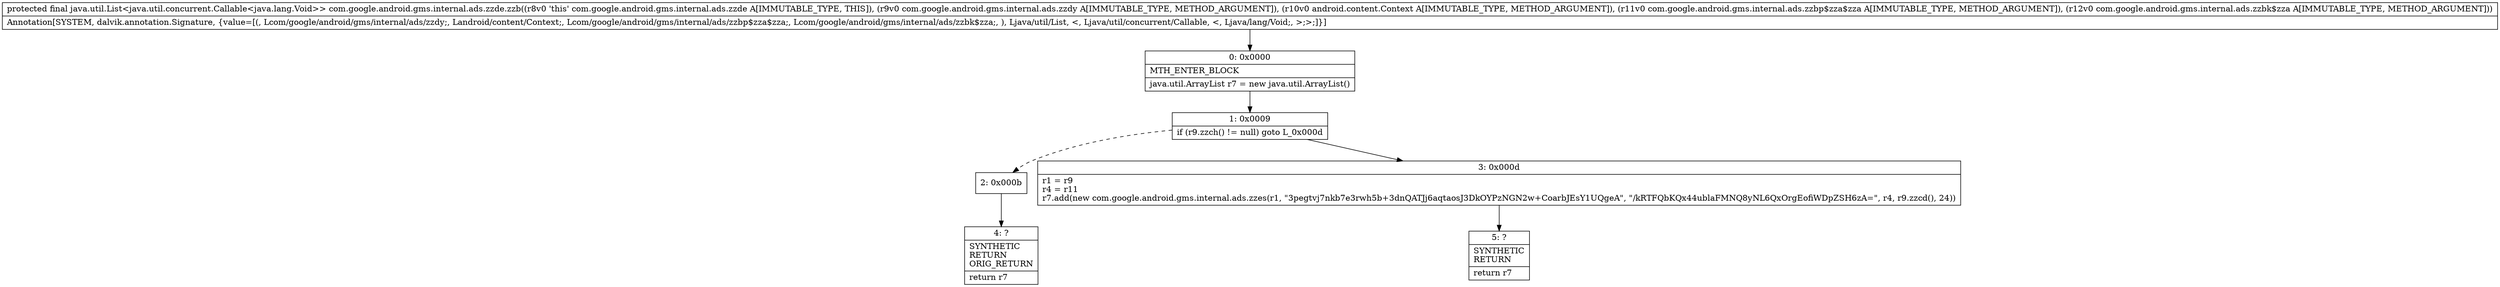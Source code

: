 digraph "CFG forcom.google.android.gms.internal.ads.zzde.zzb(Lcom\/google\/android\/gms\/internal\/ads\/zzdy;Landroid\/content\/Context;Lcom\/google\/android\/gms\/internal\/ads\/zzbp$zza$zza;Lcom\/google\/android\/gms\/internal\/ads\/zzbk$zza;)Ljava\/util\/List;" {
Node_0 [shape=record,label="{0\:\ 0x0000|MTH_ENTER_BLOCK\l|java.util.ArrayList r7 = new java.util.ArrayList()\l}"];
Node_1 [shape=record,label="{1\:\ 0x0009|if (r9.zzch() != null) goto L_0x000d\l}"];
Node_2 [shape=record,label="{2\:\ 0x000b}"];
Node_3 [shape=record,label="{3\:\ 0x000d|r1 = r9\lr4 = r11\lr7.add(new com.google.android.gms.internal.ads.zzes(r1, \"3pegtvj7nkb7e3rwh5b+3dnQATJj6aqtaosJ3DkOYPzNGN2w+CoarbJEsY1UQgeA\", \"\/kRTFQbKQx44ublaFMNQ8yNL6QxOrgEofiWDpZSH6zA=\", r4, r9.zzcd(), 24))\l}"];
Node_4 [shape=record,label="{4\:\ ?|SYNTHETIC\lRETURN\lORIG_RETURN\l|return r7\l}"];
Node_5 [shape=record,label="{5\:\ ?|SYNTHETIC\lRETURN\l|return r7\l}"];
MethodNode[shape=record,label="{protected final java.util.List\<java.util.concurrent.Callable\<java.lang.Void\>\> com.google.android.gms.internal.ads.zzde.zzb((r8v0 'this' com.google.android.gms.internal.ads.zzde A[IMMUTABLE_TYPE, THIS]), (r9v0 com.google.android.gms.internal.ads.zzdy A[IMMUTABLE_TYPE, METHOD_ARGUMENT]), (r10v0 android.content.Context A[IMMUTABLE_TYPE, METHOD_ARGUMENT]), (r11v0 com.google.android.gms.internal.ads.zzbp$zza$zza A[IMMUTABLE_TYPE, METHOD_ARGUMENT]), (r12v0 com.google.android.gms.internal.ads.zzbk$zza A[IMMUTABLE_TYPE, METHOD_ARGUMENT]))  | Annotation[SYSTEM, dalvik.annotation.Signature, \{value=[(, Lcom\/google\/android\/gms\/internal\/ads\/zzdy;, Landroid\/content\/Context;, Lcom\/google\/android\/gms\/internal\/ads\/zzbp$zza$zza;, Lcom\/google\/android\/gms\/internal\/ads\/zzbk$zza;, ), Ljava\/util\/List, \<, Ljava\/util\/concurrent\/Callable, \<, Ljava\/lang\/Void;, \>;\>;]\}]\l}"];
MethodNode -> Node_0;
Node_0 -> Node_1;
Node_1 -> Node_2[style=dashed];
Node_1 -> Node_3;
Node_2 -> Node_4;
Node_3 -> Node_5;
}

